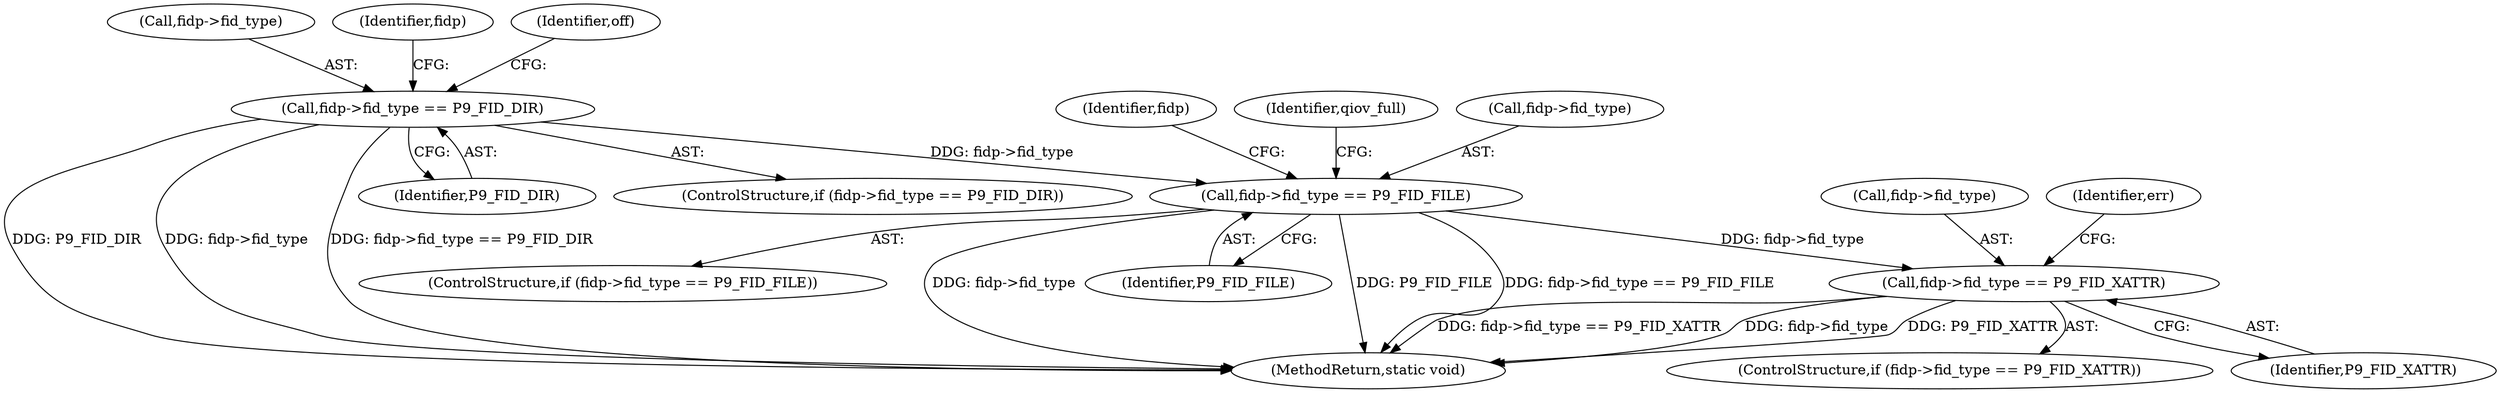 digraph "0_qemu_e95c9a493a5a8d6f969e86c9f19f80ffe6587e19@pointer" {
"1000224" [label="(Call,fidp->fid_type == P9_FID_FILE)"];
"1000175" [label="(Call,fidp->fid_type == P9_FID_DIR)"];
"1000351" [label="(Call,fidp->fid_type == P9_FID_XATTR)"];
"1000179" [label="(Identifier,P9_FID_DIR)"];
"1000351" [label="(Call,fidp->fid_type == P9_FID_XATTR)"];
"1000176" [label="(Call,fidp->fid_type)"];
"1000353" [label="(Identifier,fidp)"];
"1000175" [label="(Call,fidp->fid_type == P9_FID_DIR)"];
"1000235" [label="(Identifier,qiov_full)"];
"1000174" [label="(ControlStructure,if (fidp->fid_type == P9_FID_DIR))"];
"1000226" [label="(Identifier,fidp)"];
"1000380" [label="(MethodReturn,static void)"];
"1000183" [label="(Identifier,off)"];
"1000228" [label="(Identifier,P9_FID_FILE)"];
"1000224" [label="(Call,fidp->fid_type == P9_FID_FILE)"];
"1000350" [label="(ControlStructure,if (fidp->fid_type == P9_FID_XATTR))"];
"1000352" [label="(Call,fidp->fid_type)"];
"1000360" [label="(Identifier,err)"];
"1000223" [label="(ControlStructure,if (fidp->fid_type == P9_FID_FILE))"];
"1000225" [label="(Call,fidp->fid_type)"];
"1000355" [label="(Identifier,P9_FID_XATTR)"];
"1000224" -> "1000223"  [label="AST: "];
"1000224" -> "1000228"  [label="CFG: "];
"1000225" -> "1000224"  [label="AST: "];
"1000228" -> "1000224"  [label="AST: "];
"1000235" -> "1000224"  [label="CFG: "];
"1000353" -> "1000224"  [label="CFG: "];
"1000224" -> "1000380"  [label="DDG: fidp->fid_type"];
"1000224" -> "1000380"  [label="DDG: P9_FID_FILE"];
"1000224" -> "1000380"  [label="DDG: fidp->fid_type == P9_FID_FILE"];
"1000175" -> "1000224"  [label="DDG: fidp->fid_type"];
"1000224" -> "1000351"  [label="DDG: fidp->fid_type"];
"1000175" -> "1000174"  [label="AST: "];
"1000175" -> "1000179"  [label="CFG: "];
"1000176" -> "1000175"  [label="AST: "];
"1000179" -> "1000175"  [label="AST: "];
"1000183" -> "1000175"  [label="CFG: "];
"1000226" -> "1000175"  [label="CFG: "];
"1000175" -> "1000380"  [label="DDG: P9_FID_DIR"];
"1000175" -> "1000380"  [label="DDG: fidp->fid_type"];
"1000175" -> "1000380"  [label="DDG: fidp->fid_type == P9_FID_DIR"];
"1000351" -> "1000350"  [label="AST: "];
"1000351" -> "1000355"  [label="CFG: "];
"1000352" -> "1000351"  [label="AST: "];
"1000355" -> "1000351"  [label="AST: "];
"1000360" -> "1000351"  [label="CFG: "];
"1000351" -> "1000380"  [label="DDG: fidp->fid_type == P9_FID_XATTR"];
"1000351" -> "1000380"  [label="DDG: fidp->fid_type"];
"1000351" -> "1000380"  [label="DDG: P9_FID_XATTR"];
}
